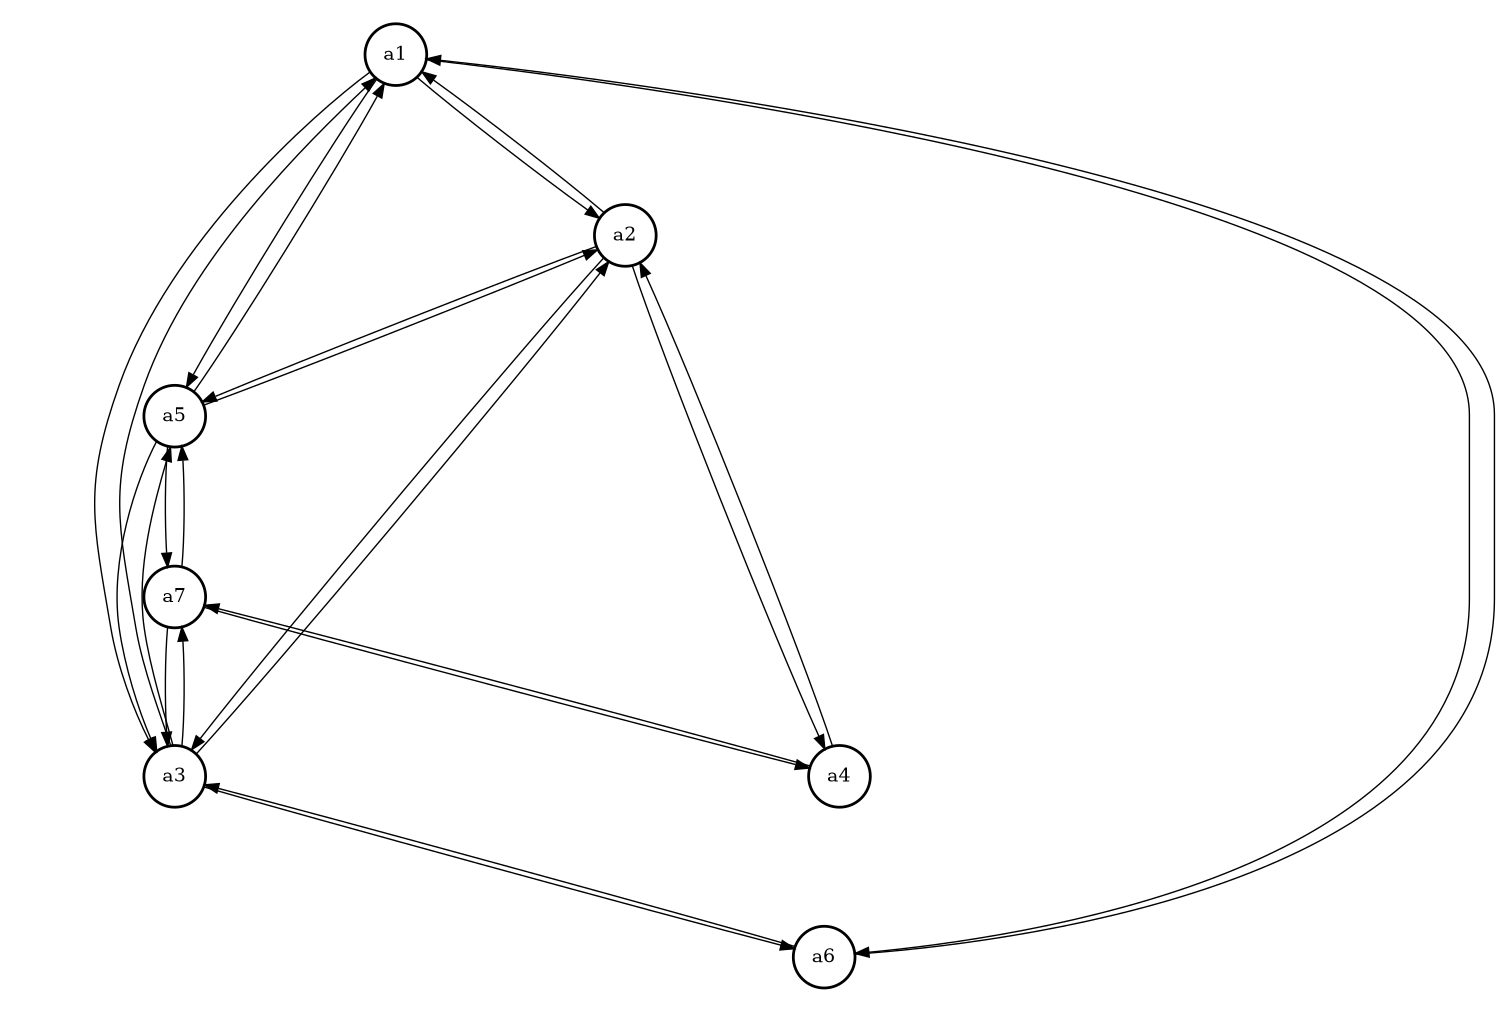 digraph {
  size="10,10!";
  ratio="fill";
  node [shape=circle penwidth=2];
  edge [fontsize=12];
  a1;
  a2;
  a3;
  a4;
  a5;
  a6;
  a7;

  a1 -> a2
  a1 -> a3
  a1 -> a5
  a1 -> a6

  a2 -> a1
  a2 -> a3
  a2 -> a4
  a2 -> a5

  a3 -> a1
  a3 -> a2
  a3 -> a5
  a3 -> a6
  a3 -> a7

  a4 -> a2
  a4 -> a7

  a5 -> a1
  a5 -> a2
  a5 -> a3
  a5 -> a7

  a6 -> a1
  a6 -> a3

  a7 -> a3
  a7 -> a4
  a7 -> a5
}
